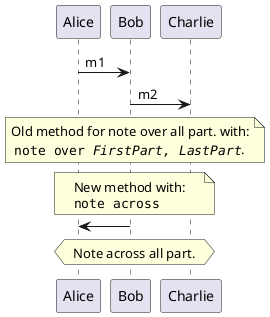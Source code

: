@startuml
Alice->Bob:m1
Bob->Charlie:m2
note over Alice, Charlie: Old method for note over all part. with:\n ""note over //FirstPart, LastPart//"".
note across: New method with:\n""note across""
Bob->Alice
hnote across:Note across all part.
@enduml